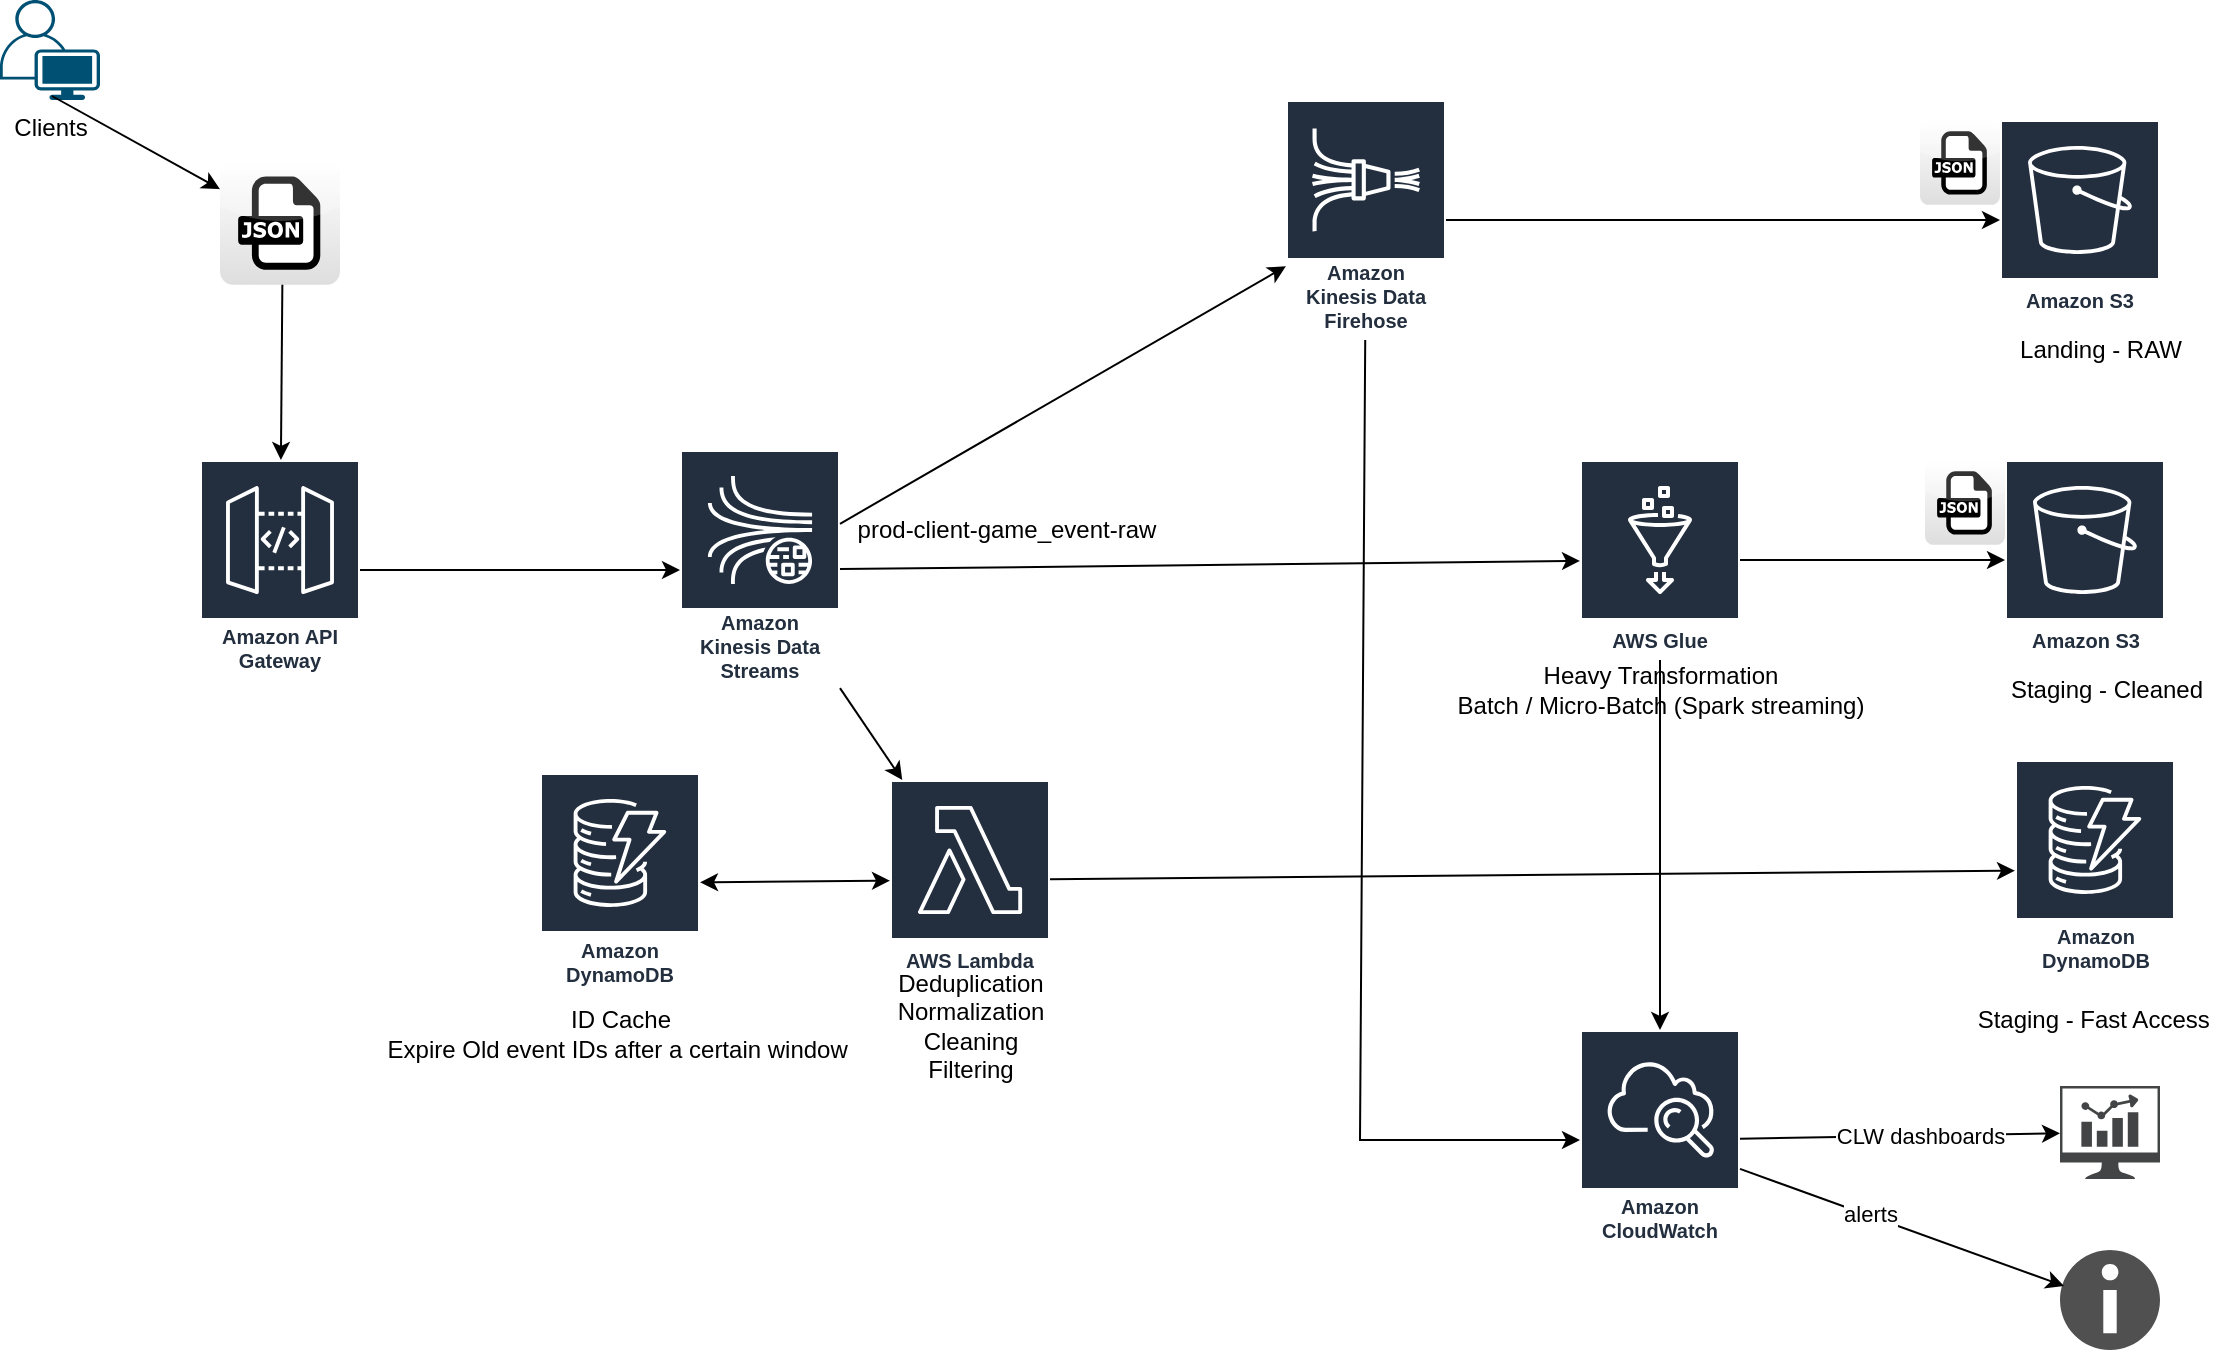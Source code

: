 <mxfile version="27.1.0">
  <diagram name="Page-1" id="fp-htK0i28ko9aUn0q61">
    <mxGraphModel grid="1" page="1" gridSize="10" guides="1" tooltips="1" connect="1" arrows="1" fold="1" pageScale="1" pageWidth="850" pageHeight="1100" math="0" shadow="0">
      <root>
        <mxCell id="0" />
        <mxCell id="1" parent="0" />
        <mxCell id="QZ6SMwH3dOJd_6bke6mf-1" value="" style="group" vertex="1" connectable="0" parent="1">
          <mxGeometry x="930" y="580" width="130" height="158" as="geometry" />
        </mxCell>
        <mxCell id="QZ6SMwH3dOJd_6bke6mf-2" value="AWS Lambda" style="sketch=0;outlineConnect=0;fontColor=#232F3E;gradientColor=none;strokeColor=#ffffff;fillColor=#232F3E;dashed=0;verticalLabelPosition=middle;verticalAlign=bottom;align=center;html=1;whiteSpace=wrap;fontSize=10;fontStyle=1;spacing=3;shape=mxgraph.aws4.productIcon;prIcon=mxgraph.aws4.lambda;" vertex="1" parent="QZ6SMwH3dOJd_6bke6mf-1">
          <mxGeometry x="25" width="80" height="100" as="geometry" />
        </mxCell>
        <mxCell id="QZ6SMwH3dOJd_6bke6mf-3" value="&lt;div&gt;Deduplication&lt;/div&gt;&lt;div&gt;Normalization&lt;/div&gt;&lt;div&gt;Cleaning&lt;/div&gt;&lt;div&gt;Filtering&lt;/div&gt;" style="text;html=1;align=center;verticalAlign=middle;resizable=0;points=[];autosize=1;strokeColor=none;fillColor=none;" vertex="1" parent="QZ6SMwH3dOJd_6bke6mf-1">
          <mxGeometry x="15" y="88" width="100" height="70" as="geometry" />
        </mxCell>
        <mxCell id="QZ6SMwH3dOJd_6bke6mf-7" value="" style="group" vertex="1" connectable="0" parent="1">
          <mxGeometry x="760" y="586.5" width="190" height="140" as="geometry" />
        </mxCell>
        <mxCell id="QZ6SMwH3dOJd_6bke6mf-8" value="ID Cache&lt;div&gt;Expire Old event IDs after a certain window&amp;nbsp;&lt;/div&gt;" style="text;html=1;align=center;verticalAlign=middle;resizable=0;points=[];autosize=1;strokeColor=none;fillColor=none;" vertex="1" parent="QZ6SMwH3dOJd_6bke6mf-7">
          <mxGeometry x="-70" y="100" width="260" height="40" as="geometry" />
        </mxCell>
        <mxCell id="QZ6SMwH3dOJd_6bke6mf-9" value="Amazon DynamoDB" style="sketch=0;outlineConnect=0;fontColor=#232F3E;gradientColor=none;strokeColor=#ffffff;fillColor=#232F3E;dashed=0;verticalLabelPosition=middle;verticalAlign=bottom;align=center;html=1;whiteSpace=wrap;fontSize=10;fontStyle=1;spacing=3;shape=mxgraph.aws4.productIcon;prIcon=mxgraph.aws4.dynamodb;" vertex="1" parent="QZ6SMwH3dOJd_6bke6mf-7">
          <mxGeometry x="20" y="-10" width="80" height="110" as="geometry" />
        </mxCell>
        <mxCell id="QZ6SMwH3dOJd_6bke6mf-10" value="Amazon API Gateway" style="sketch=0;outlineConnect=0;fontColor=#232F3E;gradientColor=none;strokeColor=#ffffff;fillColor=#232F3E;dashed=0;verticalLabelPosition=middle;verticalAlign=bottom;align=center;html=1;whiteSpace=wrap;fontSize=10;fontStyle=1;spacing=3;shape=mxgraph.aws4.productIcon;prIcon=mxgraph.aws4.api_gateway;" vertex="1" parent="1">
          <mxGeometry x="610" y="420" width="80" height="110" as="geometry" />
        </mxCell>
        <mxCell id="QZ6SMwH3dOJd_6bke6mf-11" value="" style="group" vertex="1" connectable="0" parent="1">
          <mxGeometry x="850" y="415" width="248" height="120" as="geometry" />
        </mxCell>
        <mxCell id="QZ6SMwH3dOJd_6bke6mf-12" value="prod-client-game_event-raw" style="text;html=1;align=center;verticalAlign=middle;resizable=0;points=[];autosize=1;strokeColor=none;fillColor=none;" vertex="1" parent="QZ6SMwH3dOJd_6bke6mf-11">
          <mxGeometry x="78" y="25.3" width="170" height="30" as="geometry" />
        </mxCell>
        <mxCell id="QZ6SMwH3dOJd_6bke6mf-13" value="Amazon Kinesis Data Streams" style="sketch=0;outlineConnect=0;fontColor=#232F3E;gradientColor=none;strokeColor=#ffffff;fillColor=#232F3E;dashed=0;verticalLabelPosition=middle;verticalAlign=bottom;align=center;html=1;whiteSpace=wrap;fontSize=10;fontStyle=1;spacing=3;shape=mxgraph.aws4.productIcon;prIcon=mxgraph.aws4.kinesis_data_streams;" vertex="1" parent="QZ6SMwH3dOJd_6bke6mf-11">
          <mxGeometry width="80" height="120" as="geometry" />
        </mxCell>
        <mxCell id="QZ6SMwH3dOJd_6bke6mf-14" value="Amazon Kinesis Data Firehose" style="sketch=0;outlineConnect=0;fontColor=#232F3E;gradientColor=none;strokeColor=#ffffff;fillColor=#232F3E;dashed=0;verticalLabelPosition=middle;verticalAlign=bottom;align=center;html=1;whiteSpace=wrap;fontSize=10;fontStyle=1;spacing=3;shape=mxgraph.aws4.productIcon;prIcon=mxgraph.aws4.kinesis_data_firehose;" vertex="1" parent="1">
          <mxGeometry x="1153" y="240" width="80" height="120" as="geometry" />
        </mxCell>
        <mxCell id="QZ6SMwH3dOJd_6bke6mf-15" value="" style="group" vertex="1" connectable="0" parent="1">
          <mxGeometry x="1470" y="250" width="140" height="130" as="geometry" />
        </mxCell>
        <mxCell id="QZ6SMwH3dOJd_6bke6mf-16" value="Amazon S3" style="sketch=0;outlineConnect=0;fontColor=#232F3E;gradientColor=none;strokeColor=#ffffff;fillColor=#232F3E;dashed=0;verticalLabelPosition=middle;verticalAlign=bottom;align=center;html=1;whiteSpace=wrap;fontSize=10;fontStyle=1;spacing=3;shape=mxgraph.aws4.productIcon;prIcon=mxgraph.aws4.s3;" vertex="1" parent="QZ6SMwH3dOJd_6bke6mf-15">
          <mxGeometry x="40" width="80" height="100" as="geometry" />
        </mxCell>
        <mxCell id="QZ6SMwH3dOJd_6bke6mf-17" value="Landing - RAW" style="text;html=1;align=center;verticalAlign=middle;resizable=0;points=[];autosize=1;strokeColor=none;fillColor=none;" vertex="1" parent="QZ6SMwH3dOJd_6bke6mf-15">
          <mxGeometry x="40" y="100" width="100" height="30" as="geometry" />
        </mxCell>
        <mxCell id="QZ6SMwH3dOJd_6bke6mf-18" value="" style="dashed=0;outlineConnect=0;html=1;align=center;labelPosition=center;verticalLabelPosition=bottom;verticalAlign=top;shape=mxgraph.webicons.json;gradientColor=#DFDEDE" vertex="1" parent="QZ6SMwH3dOJd_6bke6mf-15">
          <mxGeometry width="40" height="42.4" as="geometry" />
        </mxCell>
        <mxCell id="QZ6SMwH3dOJd_6bke6mf-19" value="Amazon CloudWatch" style="sketch=0;outlineConnect=0;fontColor=#232F3E;gradientColor=none;strokeColor=#ffffff;fillColor=#232F3E;dashed=0;verticalLabelPosition=middle;verticalAlign=bottom;align=center;html=1;whiteSpace=wrap;fontSize=10;fontStyle=1;spacing=3;shape=mxgraph.aws4.productIcon;prIcon=mxgraph.aws4.cloudwatch;" vertex="1" parent="1">
          <mxGeometry x="1300" y="705" width="80" height="110" as="geometry" />
        </mxCell>
        <mxCell id="QZ6SMwH3dOJd_6bke6mf-20" value="" style="group" vertex="1" connectable="0" parent="1">
          <mxGeometry x="1260" y="420" width="195" height="169.9" as="geometry" />
        </mxCell>
        <mxCell id="QZ6SMwH3dOJd_6bke6mf-21" value="" style="group" vertex="1" connectable="0" parent="QZ6SMwH3dOJd_6bke6mf-20">
          <mxGeometry x="10" width="185" height="135" as="geometry" />
        </mxCell>
        <mxCell id="QZ6SMwH3dOJd_6bke6mf-22" value="AWS Glue" style="sketch=0;outlineConnect=0;fontColor=#232F3E;gradientColor=none;strokeColor=#ffffff;fillColor=#232F3E;dashed=0;verticalLabelPosition=middle;verticalAlign=bottom;align=center;html=1;whiteSpace=wrap;fontSize=10;fontStyle=1;spacing=3;shape=mxgraph.aws4.productIcon;prIcon=mxgraph.aws4.glue;" vertex="1" parent="QZ6SMwH3dOJd_6bke6mf-21">
          <mxGeometry x="30" width="80" height="100" as="geometry" />
        </mxCell>
        <mxCell id="QZ6SMwH3dOJd_6bke6mf-23" value="Heavy Transformation&lt;div&gt;Batch / Micro-Batch (Spark streaming)&lt;/div&gt;" style="text;html=1;align=center;verticalAlign=middle;resizable=0;points=[];autosize=1;strokeColor=none;fillColor=none;" vertex="1" parent="QZ6SMwH3dOJd_6bke6mf-21">
          <mxGeometry x="-45" y="95" width="230" height="40" as="geometry" />
        </mxCell>
        <mxCell id="ptr9CxAf4tjR43xLXTIF-1" value="Clients" style="points=[[0.35,0,0],[0.98,0.51,0],[1,0.71,0],[0.67,1,0],[0,0.795,0],[0,0.65,0]];verticalLabelPosition=bottom;sketch=0;html=1;verticalAlign=top;aspect=fixed;align=center;pointerEvents=1;shape=mxgraph.cisco19.user;fillColor=#005073;strokeColor=none;" vertex="1" parent="1">
          <mxGeometry x="510" y="190" width="50" height="50" as="geometry" />
        </mxCell>
        <mxCell id="ptr9CxAf4tjR43xLXTIF-3" value="" style="endArrow=classic;html=1;rounded=0;exitX=0.52;exitY=0.96;exitDx=0;exitDy=0;exitPerimeter=0;" edge="1" parent="1" source="ptr9CxAf4tjR43xLXTIF-2" target="QZ6SMwH3dOJd_6bke6mf-10">
          <mxGeometry width="50" height="50" relative="1" as="geometry">
            <mxPoint x="450" y="830" as="sourcePoint" />
            <mxPoint x="500" y="780" as="targetPoint" />
          </mxGeometry>
        </mxCell>
        <mxCell id="ptr9CxAf4tjR43xLXTIF-5" value="" style="endArrow=classic;html=1;rounded=0;exitX=0.52;exitY=0.96;exitDx=0;exitDy=0;exitPerimeter=0;" edge="1" parent="1" source="ptr9CxAf4tjR43xLXTIF-1" target="ptr9CxAf4tjR43xLXTIF-2">
          <mxGeometry width="50" height="50" relative="1" as="geometry">
            <mxPoint x="551" y="288" as="sourcePoint" />
            <mxPoint x="690" y="441" as="targetPoint" />
          </mxGeometry>
        </mxCell>
        <mxCell id="ptr9CxAf4tjR43xLXTIF-2" value="" style="dashed=0;outlineConnect=0;html=1;align=center;labelPosition=center;verticalLabelPosition=bottom;verticalAlign=top;shape=mxgraph.webicons.json;gradientColor=#DFDEDE" vertex="1" parent="1">
          <mxGeometry x="620" y="270" width="60" height="62.4" as="geometry" />
        </mxCell>
        <mxCell id="ptr9CxAf4tjR43xLXTIF-8" value="" style="endArrow=classic;html=1;rounded=0;" edge="1" parent="1" source="QZ6SMwH3dOJd_6bke6mf-10" target="QZ6SMwH3dOJd_6bke6mf-13">
          <mxGeometry width="50" height="50" relative="1" as="geometry">
            <mxPoint x="450" y="790" as="sourcePoint" />
            <mxPoint x="500" y="740" as="targetPoint" />
          </mxGeometry>
        </mxCell>
        <mxCell id="ptr9CxAf4tjR43xLXTIF-10" value="" style="endArrow=classic;startArrow=classic;html=1;rounded=0;" edge="1" parent="1" source="QZ6SMwH3dOJd_6bke6mf-2" target="QZ6SMwH3dOJd_6bke6mf-9">
          <mxGeometry width="50" height="50" relative="1" as="geometry">
            <mxPoint x="690" y="810" as="sourcePoint" />
            <mxPoint x="740" y="760" as="targetPoint" />
          </mxGeometry>
        </mxCell>
        <mxCell id="ptr9CxAf4tjR43xLXTIF-11" value="" style="endArrow=classic;html=1;rounded=0;" edge="1" parent="1" source="QZ6SMwH3dOJd_6bke6mf-13" target="QZ6SMwH3dOJd_6bke6mf-14">
          <mxGeometry width="50" height="50" relative="1" as="geometry">
            <mxPoint x="690" y="810" as="sourcePoint" />
            <mxPoint x="740" y="760" as="targetPoint" />
          </mxGeometry>
        </mxCell>
        <mxCell id="ptr9CxAf4tjR43xLXTIF-12" value="" style="group" connectable="0" vertex="1" parent="1">
          <mxGeometry x="1472.5" y="420" width="150" height="130" as="geometry" />
        </mxCell>
        <mxCell id="ptr9CxAf4tjR43xLXTIF-13" value="Amazon S3" style="sketch=0;outlineConnect=0;fontColor=#232F3E;gradientColor=none;strokeColor=#ffffff;fillColor=#232F3E;dashed=0;verticalLabelPosition=middle;verticalAlign=bottom;align=center;html=1;whiteSpace=wrap;fontSize=10;fontStyle=1;spacing=3;shape=mxgraph.aws4.productIcon;prIcon=mxgraph.aws4.s3;" vertex="1" parent="ptr9CxAf4tjR43xLXTIF-12">
          <mxGeometry x="40" width="80" height="100" as="geometry" />
        </mxCell>
        <mxCell id="ptr9CxAf4tjR43xLXTIF-14" value="Staging - Cleaned" style="text;html=1;align=center;verticalAlign=middle;resizable=0;points=[];autosize=1;strokeColor=none;fillColor=none;" vertex="1" parent="ptr9CxAf4tjR43xLXTIF-12">
          <mxGeometry x="30" y="100" width="120" height="30" as="geometry" />
        </mxCell>
        <mxCell id="ptr9CxAf4tjR43xLXTIF-15" value="" style="dashed=0;outlineConnect=0;html=1;align=center;labelPosition=center;verticalLabelPosition=bottom;verticalAlign=top;shape=mxgraph.webicons.json;gradientColor=#DFDEDE" vertex="1" parent="ptr9CxAf4tjR43xLXTIF-12">
          <mxGeometry width="40" height="42.4" as="geometry" />
        </mxCell>
        <mxCell id="ptr9CxAf4tjR43xLXTIF-16" value="" style="endArrow=classic;html=1;rounded=0;" edge="1" parent="1" source="QZ6SMwH3dOJd_6bke6mf-14" target="QZ6SMwH3dOJd_6bke6mf-16">
          <mxGeometry width="50" height="50" relative="1" as="geometry">
            <mxPoint x="870" y="810" as="sourcePoint" />
            <mxPoint x="920" y="760" as="targetPoint" />
          </mxGeometry>
        </mxCell>
        <mxCell id="ptr9CxAf4tjR43xLXTIF-17" value="" style="endArrow=classic;html=1;rounded=0;" edge="1" parent="1" source="QZ6SMwH3dOJd_6bke6mf-13" target="QZ6SMwH3dOJd_6bke6mf-22">
          <mxGeometry width="50" height="50" relative="1" as="geometry">
            <mxPoint x="870" y="810" as="sourcePoint" />
            <mxPoint x="920" y="760" as="targetPoint" />
          </mxGeometry>
        </mxCell>
        <mxCell id="ptr9CxAf4tjR43xLXTIF-18" value="" style="endArrow=classic;html=1;rounded=0;" edge="1" parent="1" source="QZ6SMwH3dOJd_6bke6mf-22" target="QZ6SMwH3dOJd_6bke6mf-19">
          <mxGeometry width="50" height="50" relative="1" as="geometry">
            <mxPoint x="870" y="820" as="sourcePoint" />
            <mxPoint x="920" y="770" as="targetPoint" />
          </mxGeometry>
        </mxCell>
        <mxCell id="ptr9CxAf4tjR43xLXTIF-19" value="" style="endArrow=classic;html=1;rounded=0;" edge="1" parent="1" source="QZ6SMwH3dOJd_6bke6mf-14" target="QZ6SMwH3dOJd_6bke6mf-19">
          <mxGeometry width="50" height="50" relative="1" as="geometry">
            <mxPoint x="1020" y="750" as="sourcePoint" />
            <mxPoint x="920" y="770" as="targetPoint" />
            <Array as="points">
              <mxPoint x="1190" y="760" />
            </Array>
          </mxGeometry>
        </mxCell>
        <mxCell id="ptr9CxAf4tjR43xLXTIF-20" value="" style="endArrow=classic;html=1;rounded=0;" edge="1" parent="1" source="QZ6SMwH3dOJd_6bke6mf-13" target="QZ6SMwH3dOJd_6bke6mf-2">
          <mxGeometry width="50" height="50" relative="1" as="geometry">
            <mxPoint x="870" y="820" as="sourcePoint" />
            <mxPoint x="920" y="770" as="targetPoint" />
          </mxGeometry>
        </mxCell>
        <mxCell id="ptr9CxAf4tjR43xLXTIF-21" value="" style="group" connectable="0" vertex="1" parent="1">
          <mxGeometry x="1497.5" y="580" width="130" height="135" as="geometry" />
        </mxCell>
        <mxCell id="ptr9CxAf4tjR43xLXTIF-22" value="Staging - Fast Access&amp;nbsp;" style="text;html=1;align=center;verticalAlign=middle;resizable=0;points=[];autosize=1;strokeColor=none;fillColor=none;" vertex="1" parent="ptr9CxAf4tjR43xLXTIF-21">
          <mxGeometry x="-10" y="105" width="140" height="30" as="geometry" />
        </mxCell>
        <mxCell id="ptr9CxAf4tjR43xLXTIF-23" value="Amazon DynamoDB" style="sketch=0;outlineConnect=0;fontColor=#232F3E;gradientColor=none;strokeColor=#ffffff;fillColor=#232F3E;dashed=0;verticalLabelPosition=middle;verticalAlign=bottom;align=center;html=1;whiteSpace=wrap;fontSize=10;fontStyle=1;spacing=3;shape=mxgraph.aws4.productIcon;prIcon=mxgraph.aws4.dynamodb;" vertex="1" parent="ptr9CxAf4tjR43xLXTIF-21">
          <mxGeometry x="20" y="-10" width="80" height="110" as="geometry" />
        </mxCell>
        <mxCell id="ptr9CxAf4tjR43xLXTIF-24" value="" style="sketch=0;pointerEvents=1;shadow=0;dashed=0;html=1;strokeColor=none;fillColor=#434445;aspect=fixed;labelPosition=center;verticalLabelPosition=bottom;verticalAlign=top;align=center;outlineConnect=0;shape=mxgraph.vvd.nsx_dashboard;" vertex="1" parent="1">
          <mxGeometry x="1540" y="733" width="50" height="46.5" as="geometry" />
        </mxCell>
        <mxCell id="ptr9CxAf4tjR43xLXTIF-25" value="" style="sketch=0;pointerEvents=1;shadow=0;dashed=0;html=1;strokeColor=none;labelPosition=center;verticalLabelPosition=bottom;verticalAlign=top;align=center;fillColor=#505050;shape=mxgraph.mscae.intune.alerts" vertex="1" parent="1">
          <mxGeometry x="1540" y="815" width="50" height="50" as="geometry" />
        </mxCell>
        <mxCell id="ptr9CxAf4tjR43xLXTIF-26" value="" style="endArrow=classic;html=1;rounded=0;" edge="1" parent="1" source="QZ6SMwH3dOJd_6bke6mf-19" target="ptr9CxAf4tjR43xLXTIF-24">
          <mxGeometry width="50" height="50" relative="1" as="geometry">
            <mxPoint x="870" y="850" as="sourcePoint" />
            <mxPoint x="920" y="800" as="targetPoint" />
          </mxGeometry>
        </mxCell>
        <mxCell id="ptr9CxAf4tjR43xLXTIF-29" value="CLW dashboards" style="edgeLabel;html=1;align=center;verticalAlign=middle;resizable=0;points=[];" connectable="0" vertex="1" parent="ptr9CxAf4tjR43xLXTIF-26">
          <mxGeometry x="0.125" relative="1" as="geometry">
            <mxPoint as="offset" />
          </mxGeometry>
        </mxCell>
        <mxCell id="ptr9CxAf4tjR43xLXTIF-27" value="" style="endArrow=classic;html=1;rounded=0;entryX=0.04;entryY=0.36;entryDx=0;entryDy=0;entryPerimeter=0;" edge="1" parent="1" source="QZ6SMwH3dOJd_6bke6mf-19" target="ptr9CxAf4tjR43xLXTIF-25">
          <mxGeometry width="50" height="50" relative="1" as="geometry">
            <mxPoint x="1510" y="792" as="sourcePoint" />
            <mxPoint x="1670" y="790" as="targetPoint" />
          </mxGeometry>
        </mxCell>
        <mxCell id="ptr9CxAf4tjR43xLXTIF-28" value="alerts" style="edgeLabel;html=1;align=center;verticalAlign=middle;resizable=0;points=[];" connectable="0" vertex="1" parent="ptr9CxAf4tjR43xLXTIF-27">
          <mxGeometry x="-0.201" y="1" relative="1" as="geometry">
            <mxPoint as="offset" />
          </mxGeometry>
        </mxCell>
        <mxCell id="ptr9CxAf4tjR43xLXTIF-30" value="" style="endArrow=classic;html=1;rounded=0;" edge="1" parent="1" source="QZ6SMwH3dOJd_6bke6mf-22" target="ptr9CxAf4tjR43xLXTIF-13">
          <mxGeometry width="50" height="50" relative="1" as="geometry">
            <mxPoint x="870" y="920" as="sourcePoint" />
            <mxPoint x="1500" y="470" as="targetPoint" />
          </mxGeometry>
        </mxCell>
        <mxCell id="ptr9CxAf4tjR43xLXTIF-32" value="" style="endArrow=classic;html=1;rounded=0;" edge="1" parent="1" source="QZ6SMwH3dOJd_6bke6mf-2" target="ptr9CxAf4tjR43xLXTIF-23">
          <mxGeometry width="50" height="50" relative="1" as="geometry">
            <mxPoint x="870" y="920" as="sourcePoint" />
            <mxPoint x="920" y="870" as="targetPoint" />
          </mxGeometry>
        </mxCell>
      </root>
    </mxGraphModel>
  </diagram>
</mxfile>
